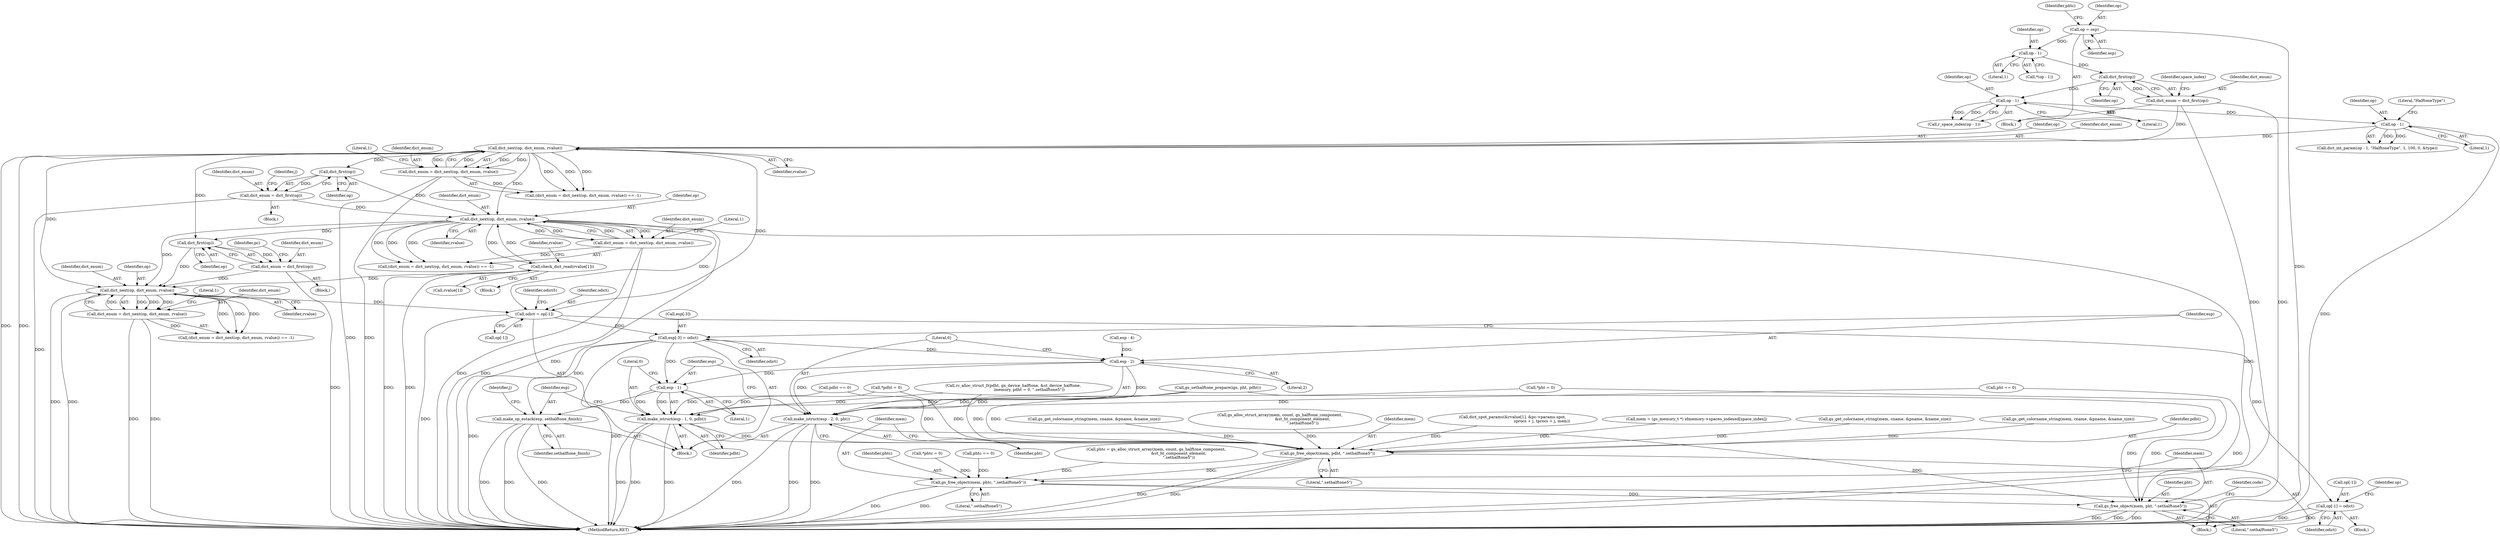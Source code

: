 digraph "0_ghostscript_f5c7555c30393e64ec1f5ab0dfae5b55b3b3fc78@array" {
"1000803" [label="(Call,odict = op[-1])"];
"1000446" [label="(Call,dict_next(op, dict_enum, rvalue))"];
"1000430" [label="(Call,dict_first(op))"];
"1000260" [label="(Call,dict_next(op, dict_enum, rvalue))"];
"1000221" [label="(Call,op - 1)"];
"1000206" [label="(Call,op - 1)"];
"1000201" [label="(Call,dict_first(op))"];
"1000195" [label="(Call,op - 1)"];
"1000129" [label="(Call,op = osp)"];
"1000258" [label="(Call,dict_enum = dict_next(op, dict_enum, rvalue))"];
"1000199" [label="(Call,dict_enum = dict_first(op))"];
"1000444" [label="(Call,dict_enum = dict_next(op, dict_enum, rvalue))"];
"1000428" [label="(Call,dict_enum = dict_first(op))"];
"1000515" [label="(Call,check_dict_read(rvalue[1]))"];
"1000703" [label="(Call,dict_next(op, dict_enum, rvalue))"];
"1000692" [label="(Call,dict_first(op))"];
"1000701" [label="(Call,dict_enum = dict_next(op, dict_enum, rvalue))"];
"1000690" [label="(Call,dict_enum = dict_first(op))"];
"1000827" [label="(Call,esp[-3] = odict)"];
"1000834" [label="(Call,esp - 2)"];
"1000833" [label="(Call,make_istruct(esp - 2, 0, pht))"];
"1001025" [label="(Call,gs_free_object(mem, pht, \".sethalftone5\"))"];
"1000840" [label="(Call,esp - 1)"];
"1000839" [label="(Call,make_istruct(esp - 1, 0, pdht))"];
"1001017" [label="(Call,gs_free_object(mem, pdht, \".sethalftone5\"))"];
"1001021" [label="(Call,gs_free_object(mem, phtc, \".sethalftone5\"))"];
"1000845" [label="(Call,make_op_estack(esp, sethalftone_finish))"];
"1000998" [label="(Call,op[-1] = odict)"];
"1000195" [label="(Call,op - 1)"];
"1000810" [label="(Identifier,odict5)"];
"1000449" [label="(Identifier,rvalue)"];
"1000706" [label="(Identifier,rvalue)"];
"1000409" [label="(Call,phtc == 0)"];
"1000481" [label="(Call,gs_get_colorname_string(mem, cname, &pname, &name_size))"];
"1000705" [label="(Identifier,dict_enum)"];
"1001028" [label="(Literal,\".sethalftone5\")"];
"1000692" [label="(Call,dict_first(op))"];
"1000708" [label="(Literal,1)"];
"1000839" [label="(Call,make_istruct(esp - 1, 0, pdht))"];
"1000386" [label="(Call,gs_alloc_struct_array(mem, count, gs_halftone_component,\n                                     &st_ht_component_element,\n                                     \".sethalftone5\"))"];
"1000845" [label="(Call,make_op_estack(esp, sethalftone_finish))"];
"1000447" [label="(Identifier,op)"];
"1000258" [label="(Call,dict_enum = dict_next(op, dict_enum, rvalue))"];
"1001027" [label="(Identifier,pht)"];
"1000257" [label="(Call,(dict_enum = dict_next(op, dict_enum, rvalue)) == -1)"];
"1000850" [label="(Identifier,j)"];
"1001017" [label="(Call,gs_free_object(mem, pdht, \".sethalftone5\"))"];
"1000846" [label="(Identifier,esp)"];
"1001026" [label="(Identifier,mem)"];
"1000145" [label="(Call,*pht = 0)"];
"1000794" [label="(Block,)"];
"1000427" [label="(Block,)"];
"1001016" [label="(Block,)"];
"1001018" [label="(Identifier,mem)"];
"1000690" [label="(Call,dict_enum = dict_first(op))"];
"1001025" [label="(Call,gs_free_object(mem, pht, \".sethalftone5\"))"];
"1000393" [label="(Call,rc_alloc_struct_0(pdht, gx_device_halftone, &st_device_halftone,\n                          imemory, pdht = 0, \".sethalftone5\"))"];
"1000828" [label="(Call,esp[-3])"];
"1000551" [label="(Call,dict_spot_params(&rvalue[1], &pc->params.spot,\n                                                sprocs + j, tprocs + j, mem))"];
"1000696" [label="(Identifier,pc)"];
"1000700" [label="(Call,(dict_enum = dict_next(op, dict_enum, rvalue)) == -1)"];
"1000804" [label="(Identifier,odict)"];
"1000515" [label="(Call,check_dict_read(rvalue[1]))"];
"1000194" [label="(Call,*(op - 1))"];
"1000833" [label="(Call,make_istruct(esp - 2, 0, pht))"];
"1000805" [label="(Call,op[-1])"];
"1000259" [label="(Identifier,dict_enum)"];
"1000445" [label="(Identifier,dict_enum)"];
"1000844" [label="(Identifier,pdht)"];
"1000516" [label="(Call,rvalue[1])"];
"1000265" [label="(Literal,1)"];
"1000405" [label="(Call,pht == 0)"];
"1000261" [label="(Identifier,op)"];
"1000129" [label="(Call,op = osp)"];
"1000135" [label="(Identifier,phtc)"];
"1000838" [label="(Identifier,pht)"];
"1000209" [label="(Call,mem = (gs_memory_t *) idmemory->spaces_indexed[space_index])"];
"1000999" [label="(Call,op[-1])"];
"1000222" [label="(Identifier,op)"];
"1000260" [label="(Call,dict_next(op, dict_enum, rvalue))"];
"1000134" [label="(Call,*phtc = 0)"];
"1000220" [label="(Call,dict_int_param(op - 1, \"HalftoneType\", 1, 100, 0, &type))"];
"1000431" [label="(Identifier,op)"];
"1001024" [label="(Literal,\".sethalftone5\")"];
"1001006" [label="(Identifier,op)"];
"1000207" [label="(Identifier,op)"];
"1000827" [label="(Call,esp[-3] = odict)"];
"1000199" [label="(Call,dict_enum = dict_first(op))"];
"1000263" [label="(Identifier,rvalue)"];
"1000204" [label="(Identifier,space_index)"];
"1000430" [label="(Call,dict_first(op))"];
"1000295" [label="(Call,gs_get_colorname_string(mem, cname, &pname, &name_size))"];
"1000262" [label="(Identifier,dict_enum)"];
"1000834" [label="(Call,esp - 2)"];
"1000998" [label="(Call,op[-1] = odict)"];
"1001022" [label="(Identifier,mem)"];
"1000832" [label="(Identifier,odict)"];
"1000443" [label="(Call,(dict_enum = dict_next(op, dict_enum, rvalue)) == -1)"];
"1000703" [label="(Call,dict_next(op, dict_enum, rvalue))"];
"1000704" [label="(Identifier,op)"];
"1000843" [label="(Literal,0)"];
"1000412" [label="(Call,pdht == 0)"];
"1000223" [label="(Literal,1)"];
"1000206" [label="(Call,op - 1)"];
"1000691" [label="(Identifier,dict_enum)"];
"1000835" [label="(Identifier,esp)"];
"1000837" [label="(Literal,0)"];
"1000202" [label="(Identifier,op)"];
"1000197" [label="(Literal,1)"];
"1000149" [label="(Call,*pdht = 0)"];
"1001030" [label="(Identifier,code)"];
"1000196" [label="(Identifier,op)"];
"1000127" [label="(Block,)"];
"1001003" [label="(Identifier,odict)"];
"1000701" [label="(Call,dict_enum = dict_next(op, dict_enum, rvalue))"];
"1000451" [label="(Literal,1)"];
"1000693" [label="(Identifier,op)"];
"1000428" [label="(Call,dict_enum = dict_first(op))"];
"1000446" [label="(Call,dict_next(op, dict_enum, rvalue))"];
"1000841" [label="(Identifier,esp)"];
"1000384" [label="(Call,phtc = gs_alloc_struct_array(mem, count, gs_halftone_component,\n                                     &st_ht_component_element,\n                                     \".sethalftone5\"))"];
"1000681" [label="(Call,gs_sethalftone_prepare(igs, pht, pdht))"];
"1000738" [label="(Call,gs_get_colorname_string(mem, cname, &pname, &name_size))"];
"1000200" [label="(Identifier,dict_enum)"];
"1001023" [label="(Identifier,phtc)"];
"1000847" [label="(Identifier,sethalftone_finish)"];
"1000840" [label="(Call,esp - 1)"];
"1000440" [label="(Block,)"];
"1000803" [label="(Call,odict = op[-1])"];
"1000131" [label="(Identifier,osp)"];
"1000221" [label="(Call,op - 1)"];
"1001021" [label="(Call,gs_free_object(mem, phtc, \".sethalftone5\"))"];
"1000986" [label="(Block,)"];
"1000689" [label="(Block,)"];
"1000429" [label="(Identifier,dict_enum)"];
"1000448" [label="(Identifier,dict_enum)"];
"1001042" [label="(MethodReturn,RET)"];
"1000201" [label="(Call,dict_first(op))"];
"1001019" [label="(Identifier,pdht)"];
"1000524" [label="(Identifier,rvalue)"];
"1001020" [label="(Literal,\".sethalftone5\")"];
"1000842" [label="(Literal,1)"];
"1000224" [label="(Literal,\"HalftoneType\")"];
"1000444" [label="(Call,dict_enum = dict_next(op, dict_enum, rvalue))"];
"1000130" [label="(Identifier,op)"];
"1000208" [label="(Literal,1)"];
"1000435" [label="(Identifier,j)"];
"1000822" [label="(Call,esp - 4)"];
"1000836" [label="(Literal,2)"];
"1000205" [label="(Call,r_space_index(op - 1))"];
"1000702" [label="(Identifier,dict_enum)"];
"1000803" -> "1000794"  [label="AST: "];
"1000803" -> "1000805"  [label="CFG: "];
"1000804" -> "1000803"  [label="AST: "];
"1000805" -> "1000803"  [label="AST: "];
"1000810" -> "1000803"  [label="CFG: "];
"1000803" -> "1001042"  [label="DDG: "];
"1000446" -> "1000803"  [label="DDG: "];
"1000260" -> "1000803"  [label="DDG: "];
"1000703" -> "1000803"  [label="DDG: "];
"1000803" -> "1000827"  [label="DDG: "];
"1000803" -> "1000998"  [label="DDG: "];
"1000446" -> "1000444"  [label="AST: "];
"1000446" -> "1000449"  [label="CFG: "];
"1000447" -> "1000446"  [label="AST: "];
"1000448" -> "1000446"  [label="AST: "];
"1000449" -> "1000446"  [label="AST: "];
"1000444" -> "1000446"  [label="CFG: "];
"1000446" -> "1001042"  [label="DDG: "];
"1000446" -> "1001042"  [label="DDG: "];
"1000446" -> "1000443"  [label="DDG: "];
"1000446" -> "1000443"  [label="DDG: "];
"1000446" -> "1000443"  [label="DDG: "];
"1000446" -> "1000444"  [label="DDG: "];
"1000446" -> "1000444"  [label="DDG: "];
"1000446" -> "1000444"  [label="DDG: "];
"1000430" -> "1000446"  [label="DDG: "];
"1000444" -> "1000446"  [label="DDG: "];
"1000428" -> "1000446"  [label="DDG: "];
"1000260" -> "1000446"  [label="DDG: "];
"1000515" -> "1000446"  [label="DDG: "];
"1000446" -> "1000515"  [label="DDG: "];
"1000446" -> "1000692"  [label="DDG: "];
"1000446" -> "1000703"  [label="DDG: "];
"1000430" -> "1000428"  [label="AST: "];
"1000430" -> "1000431"  [label="CFG: "];
"1000431" -> "1000430"  [label="AST: "];
"1000428" -> "1000430"  [label="CFG: "];
"1000430" -> "1000428"  [label="DDG: "];
"1000260" -> "1000430"  [label="DDG: "];
"1000260" -> "1000258"  [label="AST: "];
"1000260" -> "1000263"  [label="CFG: "];
"1000261" -> "1000260"  [label="AST: "];
"1000262" -> "1000260"  [label="AST: "];
"1000263" -> "1000260"  [label="AST: "];
"1000258" -> "1000260"  [label="CFG: "];
"1000260" -> "1001042"  [label="DDG: "];
"1000260" -> "1001042"  [label="DDG: "];
"1000260" -> "1000257"  [label="DDG: "];
"1000260" -> "1000257"  [label="DDG: "];
"1000260" -> "1000257"  [label="DDG: "];
"1000260" -> "1000258"  [label="DDG: "];
"1000260" -> "1000258"  [label="DDG: "];
"1000260" -> "1000258"  [label="DDG: "];
"1000221" -> "1000260"  [label="DDG: "];
"1000258" -> "1000260"  [label="DDG: "];
"1000199" -> "1000260"  [label="DDG: "];
"1000260" -> "1000692"  [label="DDG: "];
"1000260" -> "1000703"  [label="DDG: "];
"1000221" -> "1000220"  [label="AST: "];
"1000221" -> "1000223"  [label="CFG: "];
"1000222" -> "1000221"  [label="AST: "];
"1000223" -> "1000221"  [label="AST: "];
"1000224" -> "1000221"  [label="CFG: "];
"1000221" -> "1001042"  [label="DDG: "];
"1000221" -> "1000220"  [label="DDG: "];
"1000221" -> "1000220"  [label="DDG: "];
"1000206" -> "1000221"  [label="DDG: "];
"1000206" -> "1000205"  [label="AST: "];
"1000206" -> "1000208"  [label="CFG: "];
"1000207" -> "1000206"  [label="AST: "];
"1000208" -> "1000206"  [label="AST: "];
"1000205" -> "1000206"  [label="CFG: "];
"1000206" -> "1000205"  [label="DDG: "];
"1000206" -> "1000205"  [label="DDG: "];
"1000201" -> "1000206"  [label="DDG: "];
"1000201" -> "1000199"  [label="AST: "];
"1000201" -> "1000202"  [label="CFG: "];
"1000202" -> "1000201"  [label="AST: "];
"1000199" -> "1000201"  [label="CFG: "];
"1000201" -> "1000199"  [label="DDG: "];
"1000195" -> "1000201"  [label="DDG: "];
"1000195" -> "1000194"  [label="AST: "];
"1000195" -> "1000197"  [label="CFG: "];
"1000196" -> "1000195"  [label="AST: "];
"1000197" -> "1000195"  [label="AST: "];
"1000194" -> "1000195"  [label="CFG: "];
"1000129" -> "1000195"  [label="DDG: "];
"1000129" -> "1000127"  [label="AST: "];
"1000129" -> "1000131"  [label="CFG: "];
"1000130" -> "1000129"  [label="AST: "];
"1000131" -> "1000129"  [label="AST: "];
"1000135" -> "1000129"  [label="CFG: "];
"1000129" -> "1001042"  [label="DDG: "];
"1000258" -> "1000257"  [label="AST: "];
"1000259" -> "1000258"  [label="AST: "];
"1000265" -> "1000258"  [label="CFG: "];
"1000258" -> "1001042"  [label="DDG: "];
"1000258" -> "1001042"  [label="DDG: "];
"1000258" -> "1000257"  [label="DDG: "];
"1000199" -> "1000127"  [label="AST: "];
"1000200" -> "1000199"  [label="AST: "];
"1000204" -> "1000199"  [label="CFG: "];
"1000199" -> "1001042"  [label="DDG: "];
"1000199" -> "1001042"  [label="DDG: "];
"1000444" -> "1000443"  [label="AST: "];
"1000445" -> "1000444"  [label="AST: "];
"1000451" -> "1000444"  [label="CFG: "];
"1000444" -> "1001042"  [label="DDG: "];
"1000444" -> "1001042"  [label="DDG: "];
"1000444" -> "1000443"  [label="DDG: "];
"1000428" -> "1000427"  [label="AST: "];
"1000429" -> "1000428"  [label="AST: "];
"1000435" -> "1000428"  [label="CFG: "];
"1000428" -> "1001042"  [label="DDG: "];
"1000515" -> "1000440"  [label="AST: "];
"1000515" -> "1000516"  [label="CFG: "];
"1000516" -> "1000515"  [label="AST: "];
"1000524" -> "1000515"  [label="CFG: "];
"1000515" -> "1001042"  [label="DDG: "];
"1000515" -> "1001042"  [label="DDG: "];
"1000515" -> "1000703"  [label="DDG: "];
"1000703" -> "1000701"  [label="AST: "];
"1000703" -> "1000706"  [label="CFG: "];
"1000704" -> "1000703"  [label="AST: "];
"1000705" -> "1000703"  [label="AST: "];
"1000706" -> "1000703"  [label="AST: "];
"1000701" -> "1000703"  [label="CFG: "];
"1000703" -> "1001042"  [label="DDG: "];
"1000703" -> "1001042"  [label="DDG: "];
"1000703" -> "1000700"  [label="DDG: "];
"1000703" -> "1000700"  [label="DDG: "];
"1000703" -> "1000700"  [label="DDG: "];
"1000703" -> "1000701"  [label="DDG: "];
"1000703" -> "1000701"  [label="DDG: "];
"1000703" -> "1000701"  [label="DDG: "];
"1000692" -> "1000703"  [label="DDG: "];
"1000701" -> "1000703"  [label="DDG: "];
"1000690" -> "1000703"  [label="DDG: "];
"1000692" -> "1000690"  [label="AST: "];
"1000692" -> "1000693"  [label="CFG: "];
"1000693" -> "1000692"  [label="AST: "];
"1000690" -> "1000692"  [label="CFG: "];
"1000692" -> "1000690"  [label="DDG: "];
"1000701" -> "1000700"  [label="AST: "];
"1000702" -> "1000701"  [label="AST: "];
"1000708" -> "1000701"  [label="CFG: "];
"1000701" -> "1001042"  [label="DDG: "];
"1000701" -> "1001042"  [label="DDG: "];
"1000701" -> "1000700"  [label="DDG: "];
"1000690" -> "1000689"  [label="AST: "];
"1000691" -> "1000690"  [label="AST: "];
"1000696" -> "1000690"  [label="CFG: "];
"1000690" -> "1001042"  [label="DDG: "];
"1000827" -> "1000794"  [label="AST: "];
"1000827" -> "1000832"  [label="CFG: "];
"1000828" -> "1000827"  [label="AST: "];
"1000832" -> "1000827"  [label="AST: "];
"1000835" -> "1000827"  [label="CFG: "];
"1000827" -> "1001042"  [label="DDG: "];
"1000827" -> "1001042"  [label="DDG: "];
"1000827" -> "1000834"  [label="DDG: "];
"1000827" -> "1000840"  [label="DDG: "];
"1000827" -> "1000845"  [label="DDG: "];
"1000834" -> "1000833"  [label="AST: "];
"1000834" -> "1000836"  [label="CFG: "];
"1000835" -> "1000834"  [label="AST: "];
"1000836" -> "1000834"  [label="AST: "];
"1000837" -> "1000834"  [label="CFG: "];
"1000834" -> "1000833"  [label="DDG: "];
"1000834" -> "1000833"  [label="DDG: "];
"1000822" -> "1000834"  [label="DDG: "];
"1000834" -> "1000840"  [label="DDG: "];
"1000833" -> "1000794"  [label="AST: "];
"1000833" -> "1000838"  [label="CFG: "];
"1000837" -> "1000833"  [label="AST: "];
"1000838" -> "1000833"  [label="AST: "];
"1000841" -> "1000833"  [label="CFG: "];
"1000833" -> "1001042"  [label="DDG: "];
"1000833" -> "1001042"  [label="DDG: "];
"1000833" -> "1001042"  [label="DDG: "];
"1000681" -> "1000833"  [label="DDG: "];
"1000405" -> "1000833"  [label="DDG: "];
"1000145" -> "1000833"  [label="DDG: "];
"1000833" -> "1001025"  [label="DDG: "];
"1001025" -> "1001016"  [label="AST: "];
"1001025" -> "1001028"  [label="CFG: "];
"1001026" -> "1001025"  [label="AST: "];
"1001027" -> "1001025"  [label="AST: "];
"1001028" -> "1001025"  [label="AST: "];
"1001030" -> "1001025"  [label="CFG: "];
"1001025" -> "1001042"  [label="DDG: "];
"1001025" -> "1001042"  [label="DDG: "];
"1001025" -> "1001042"  [label="DDG: "];
"1001021" -> "1001025"  [label="DDG: "];
"1000681" -> "1001025"  [label="DDG: "];
"1000405" -> "1001025"  [label="DDG: "];
"1000145" -> "1001025"  [label="DDG: "];
"1000840" -> "1000839"  [label="AST: "];
"1000840" -> "1000842"  [label="CFG: "];
"1000841" -> "1000840"  [label="AST: "];
"1000842" -> "1000840"  [label="AST: "];
"1000843" -> "1000840"  [label="CFG: "];
"1000840" -> "1000839"  [label="DDG: "];
"1000840" -> "1000839"  [label="DDG: "];
"1000840" -> "1000845"  [label="DDG: "];
"1000839" -> "1000794"  [label="AST: "];
"1000839" -> "1000844"  [label="CFG: "];
"1000843" -> "1000839"  [label="AST: "];
"1000844" -> "1000839"  [label="AST: "];
"1000846" -> "1000839"  [label="CFG: "];
"1000839" -> "1001042"  [label="DDG: "];
"1000839" -> "1001042"  [label="DDG: "];
"1000839" -> "1001042"  [label="DDG: "];
"1000412" -> "1000839"  [label="DDG: "];
"1000149" -> "1000839"  [label="DDG: "];
"1000393" -> "1000839"  [label="DDG: "];
"1000681" -> "1000839"  [label="DDG: "];
"1000839" -> "1001017"  [label="DDG: "];
"1001017" -> "1001016"  [label="AST: "];
"1001017" -> "1001020"  [label="CFG: "];
"1001018" -> "1001017"  [label="AST: "];
"1001019" -> "1001017"  [label="AST: "];
"1001020" -> "1001017"  [label="AST: "];
"1001022" -> "1001017"  [label="CFG: "];
"1001017" -> "1001042"  [label="DDG: "];
"1001017" -> "1001042"  [label="DDG: "];
"1000295" -> "1001017"  [label="DDG: "];
"1000738" -> "1001017"  [label="DDG: "];
"1000386" -> "1001017"  [label="DDG: "];
"1000481" -> "1001017"  [label="DDG: "];
"1000209" -> "1001017"  [label="DDG: "];
"1000551" -> "1001017"  [label="DDG: "];
"1000412" -> "1001017"  [label="DDG: "];
"1000149" -> "1001017"  [label="DDG: "];
"1000393" -> "1001017"  [label="DDG: "];
"1000681" -> "1001017"  [label="DDG: "];
"1001017" -> "1001021"  [label="DDG: "];
"1001021" -> "1001016"  [label="AST: "];
"1001021" -> "1001024"  [label="CFG: "];
"1001022" -> "1001021"  [label="AST: "];
"1001023" -> "1001021"  [label="AST: "];
"1001024" -> "1001021"  [label="AST: "];
"1001026" -> "1001021"  [label="CFG: "];
"1001021" -> "1001042"  [label="DDG: "];
"1001021" -> "1001042"  [label="DDG: "];
"1000409" -> "1001021"  [label="DDG: "];
"1000134" -> "1001021"  [label="DDG: "];
"1000384" -> "1001021"  [label="DDG: "];
"1000845" -> "1000794"  [label="AST: "];
"1000845" -> "1000847"  [label="CFG: "];
"1000846" -> "1000845"  [label="AST: "];
"1000847" -> "1000845"  [label="AST: "];
"1000850" -> "1000845"  [label="CFG: "];
"1000845" -> "1001042"  [label="DDG: "];
"1000845" -> "1001042"  [label="DDG: "];
"1000845" -> "1001042"  [label="DDG: "];
"1000998" -> "1000986"  [label="AST: "];
"1000998" -> "1001003"  [label="CFG: "];
"1000999" -> "1000998"  [label="AST: "];
"1001003" -> "1000998"  [label="AST: "];
"1001006" -> "1000998"  [label="CFG: "];
"1000998" -> "1001042"  [label="DDG: "];
"1000998" -> "1001042"  [label="DDG: "];
}
